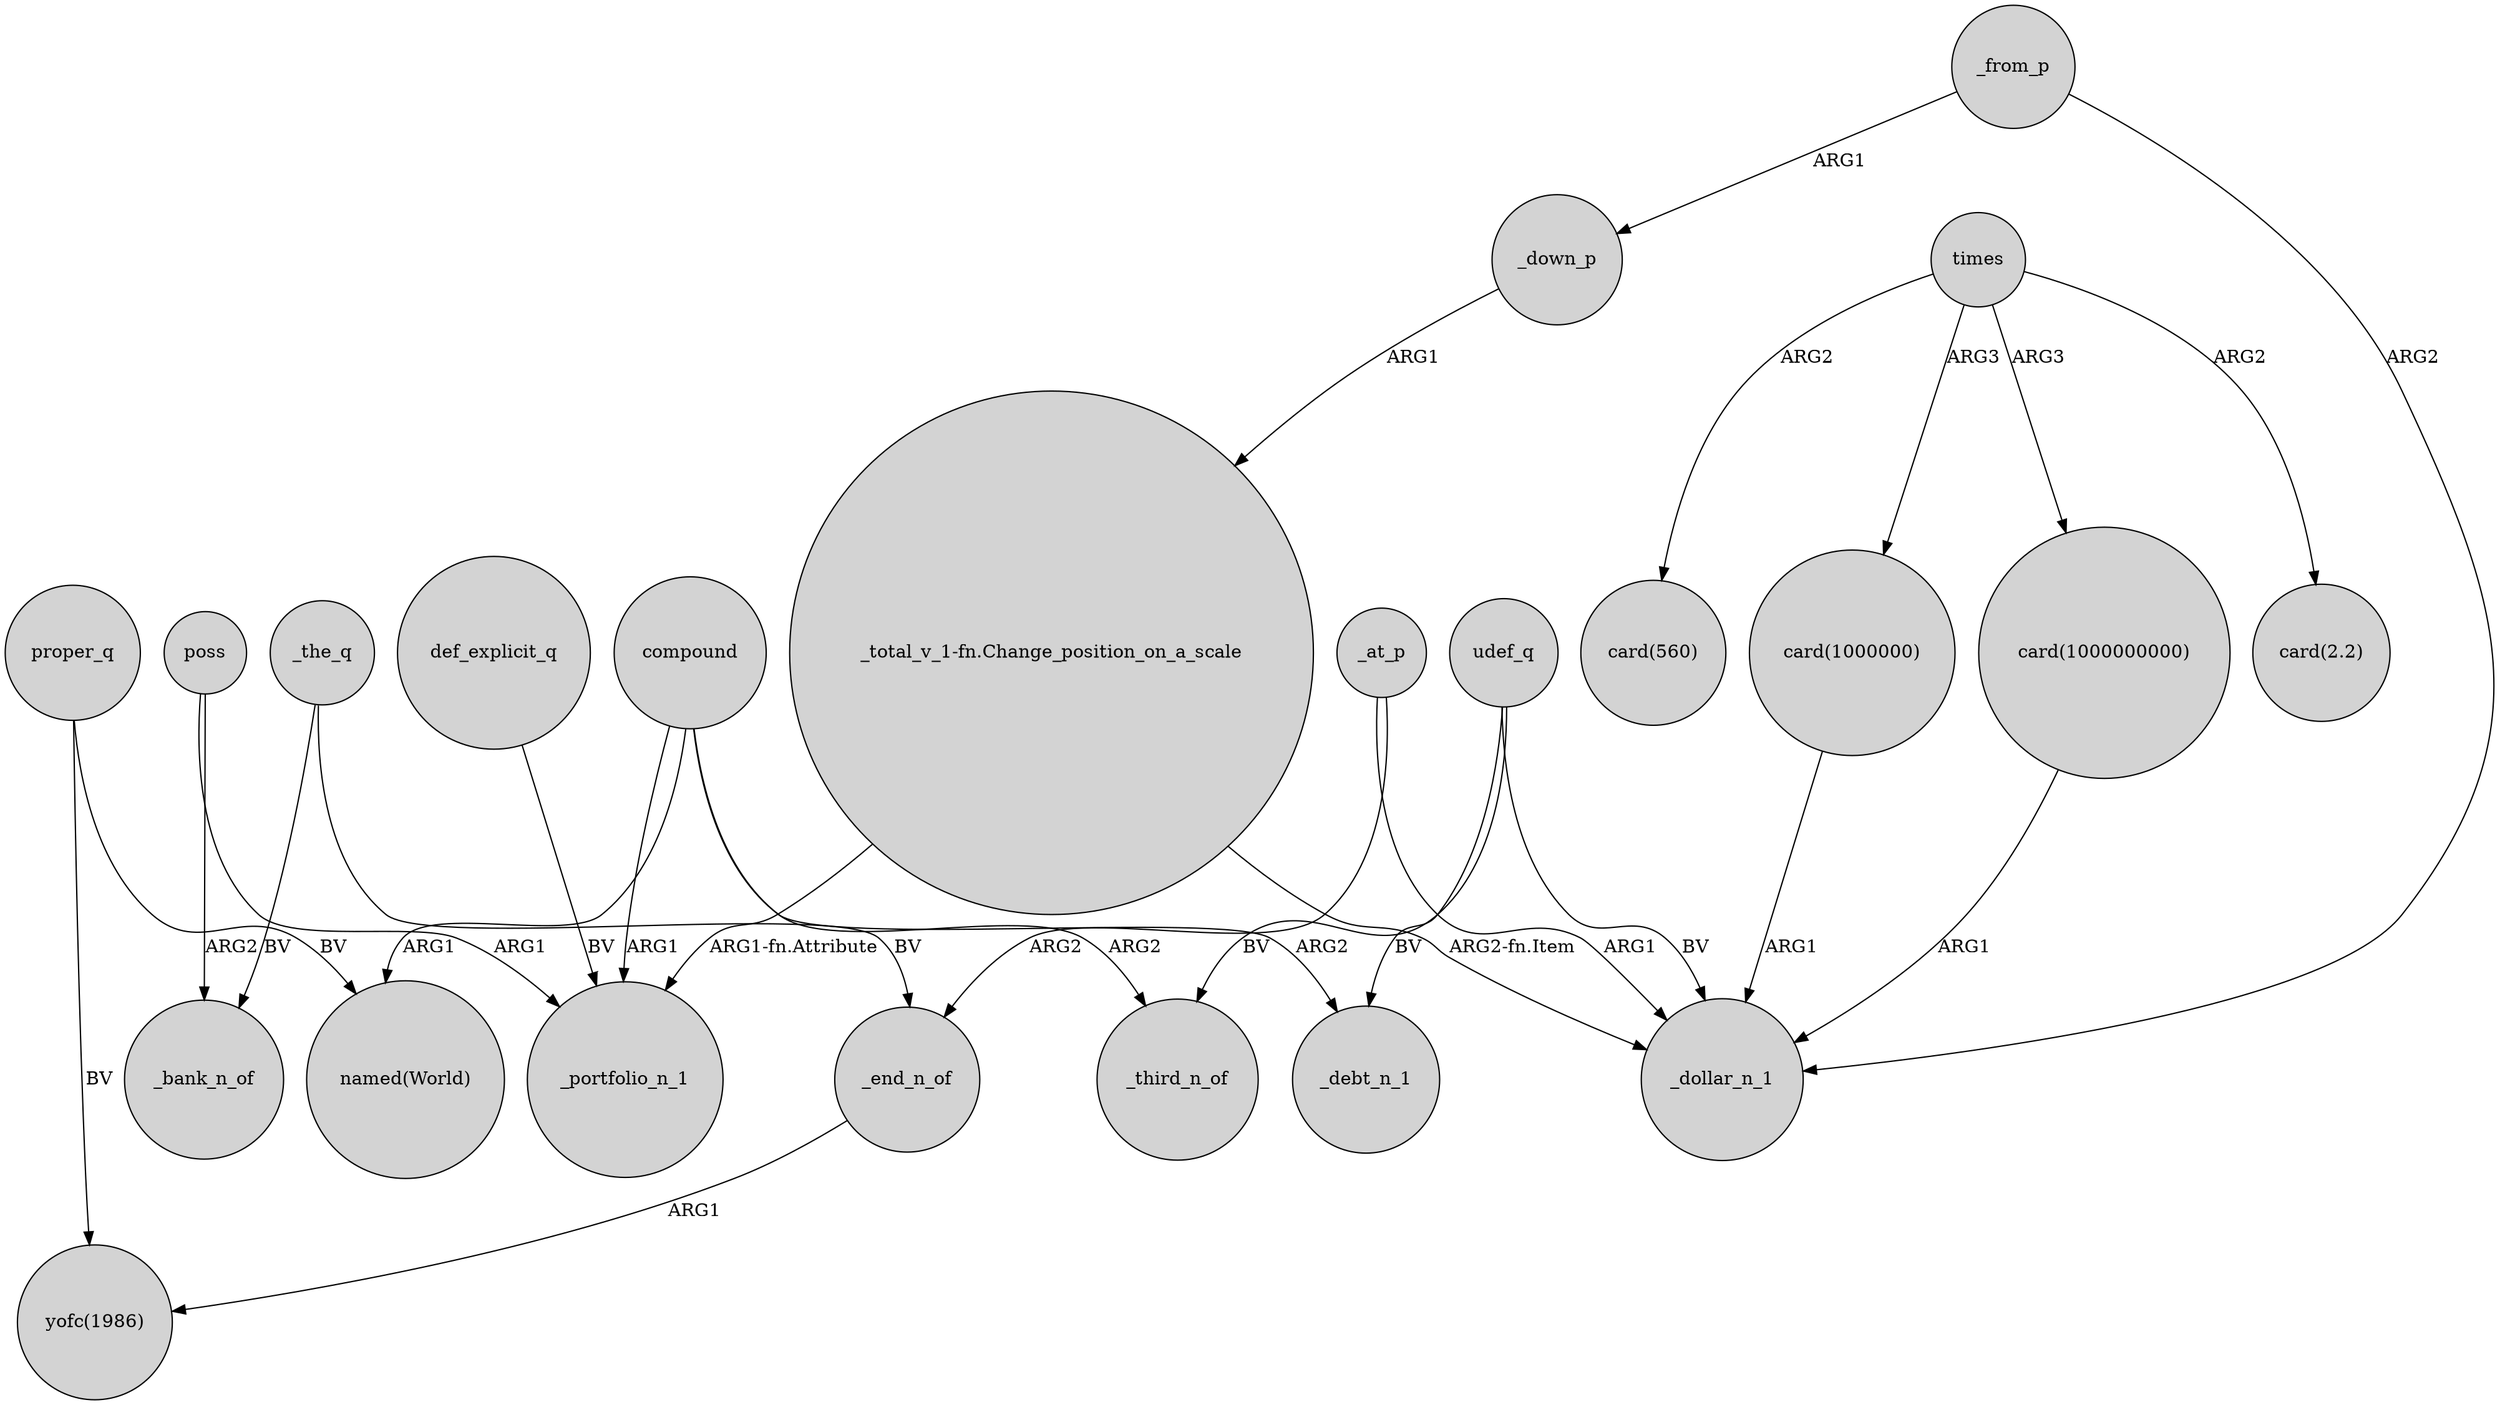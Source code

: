 digraph {
	node [shape=circle style=filled]
	"card(1000000000)" -> _dollar_n_1 [label=ARG1]
	_at_p -> _end_n_of [label=ARG2]
	_the_q -> _bank_n_of [label=BV]
	proper_q -> "yofc(1986)" [label=BV]
	_from_p -> _dollar_n_1 [label=ARG2]
	compound -> "named(World)" [label=ARG1]
	_at_p -> _dollar_n_1 [label=ARG1]
	_end_n_of -> "yofc(1986)" [label=ARG1]
	times -> "card(1000000)" [label=ARG3]
	compound -> _portfolio_n_1 [label=ARG1]
	_down_p -> "_total_v_1-fn.Change_position_on_a_scale" [label=ARG1]
	times -> "card(1000000000)" [label=ARG3]
	_from_p -> _down_p [label=ARG1]
	"_total_v_1-fn.Change_position_on_a_scale" -> _dollar_n_1 [label="ARG2-fn.Item"]
	udef_q -> _debt_n_1 [label=BV]
	poss -> _bank_n_of [label=ARG2]
	udef_q -> _dollar_n_1 [label=BV]
	"card(1000000)" -> _dollar_n_1 [label=ARG1]
	times -> "card(2.2)" [label=ARG2]
	poss -> _portfolio_n_1 [label=ARG1]
	compound -> _debt_n_1 [label=ARG2]
	def_explicit_q -> _portfolio_n_1 [label=BV]
	times -> "card(560)" [label=ARG2]
	proper_q -> "named(World)" [label=BV]
	compound -> _third_n_of [label=ARG2]
	"_total_v_1-fn.Change_position_on_a_scale" -> _portfolio_n_1 [label="ARG1-fn.Attribute"]
	udef_q -> _third_n_of [label=BV]
	_the_q -> _end_n_of [label=BV]
}
